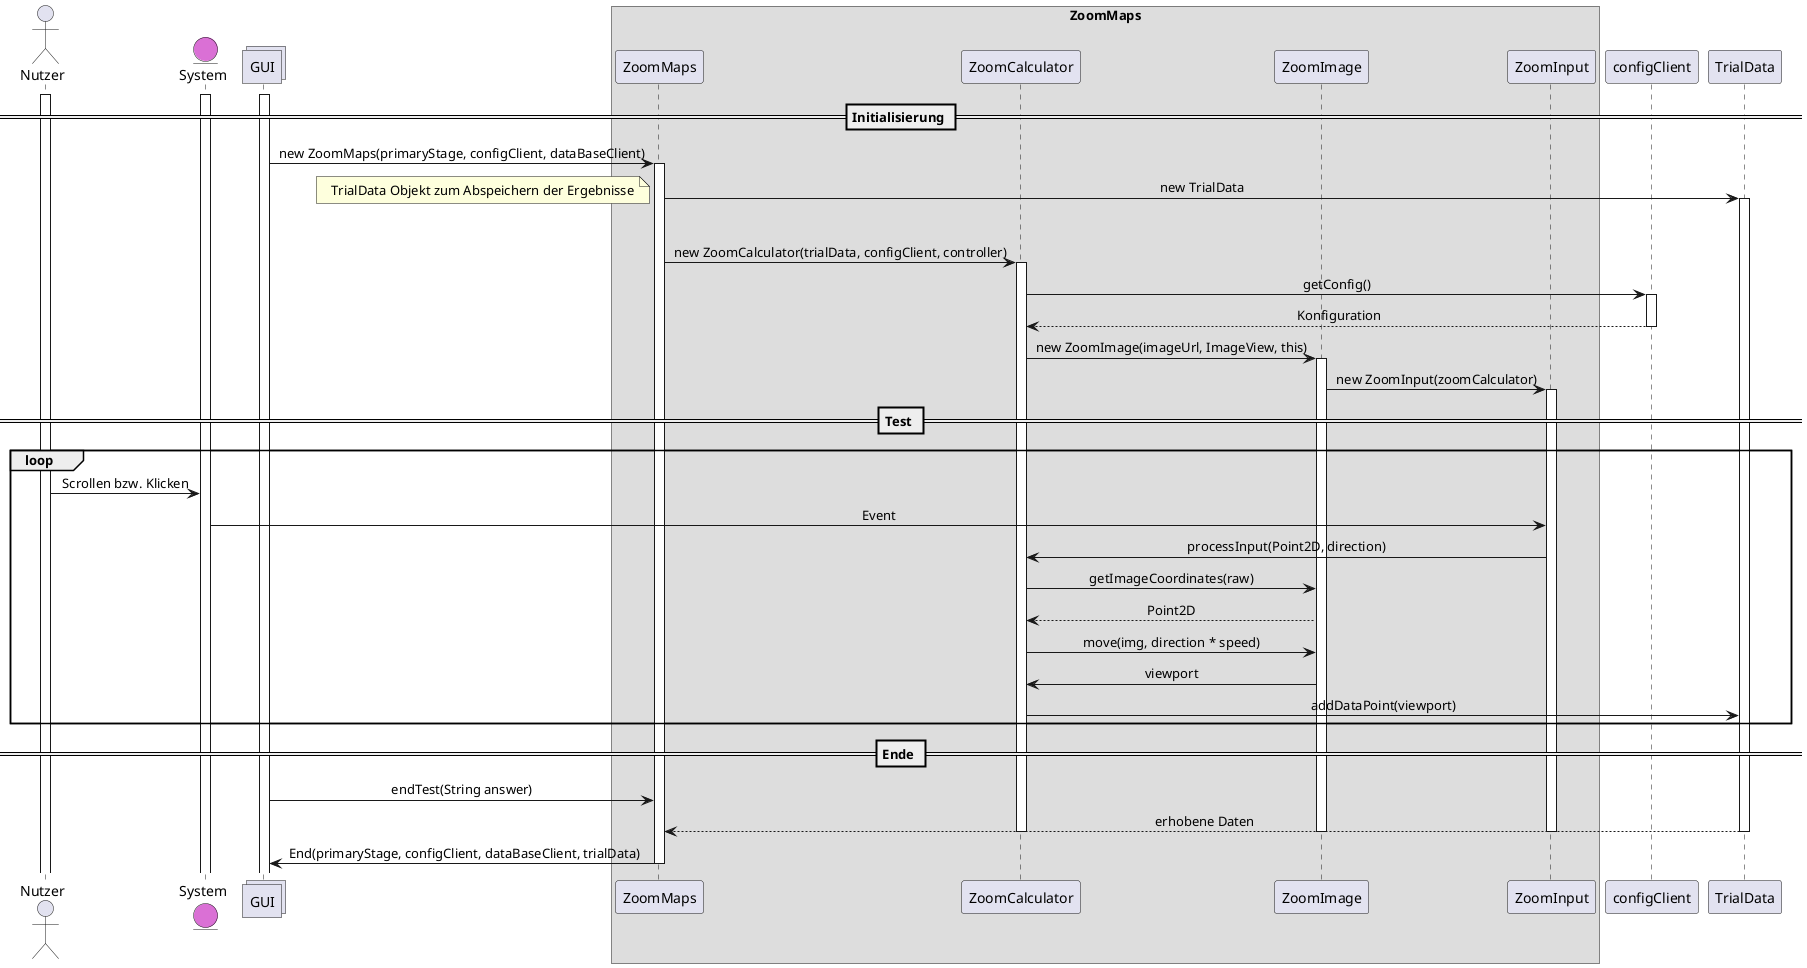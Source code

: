 @startuml zoommaps
skinparam defaultTextAlignment center

actor       Nutzer          as n
entity      System          as s    #DA70D5
collections GUI             as g

box ZoomMaps

participant ZoomMaps        as zm
participant ZoomCalculator  as zc
participant ZoomImage       as zb
participant ZoomInput       as zi
end box

participant configClient    as c
participant TrialData       as td

activate n
activate s
activate g

== Initialisierung ==
g -> zm : new ZoomMaps(primaryStage, configClient, dataBaseClient)
activate zm

zm -> td : new TrialData
activate td
note left: TrialData Objekt zum Abspeichern der Ergebnisse
deactivate c

zm -> zc : new ZoomCalculator(trialData, configClient, controller)
activate zc
zc -> c : getConfig()
activate c
c --> zc : Konfiguration
deactivate c
zc -> zb : new ZoomImage(imageUrl, ImageView, this)
activate zb
zb -> zi : new ZoomInput(zoomCalculator)
activate zi

== Test ==
loop
    n -> s : Scrollen bzw. Klicken
    s -> zi : Event
    zi -> zc : processInput(Point2D, direction)
    zc -> zb : getImageCoordinates(raw)
    zb --> zc : Point2D
    zc -> zb : move(img, direction * speed)
    zb -> zc : viewport
    zc -> td : addDataPoint(viewport)

end

== Ende ==
g -> zm : endTest(String answer)
td --> zm : erhobene Daten
deactivate zb
deactivate td
deactivate zc
deactivate zi
zm -> g : End(primaryStage, configClient, dataBaseClient, trialData)
deactivate zm

@enduml
